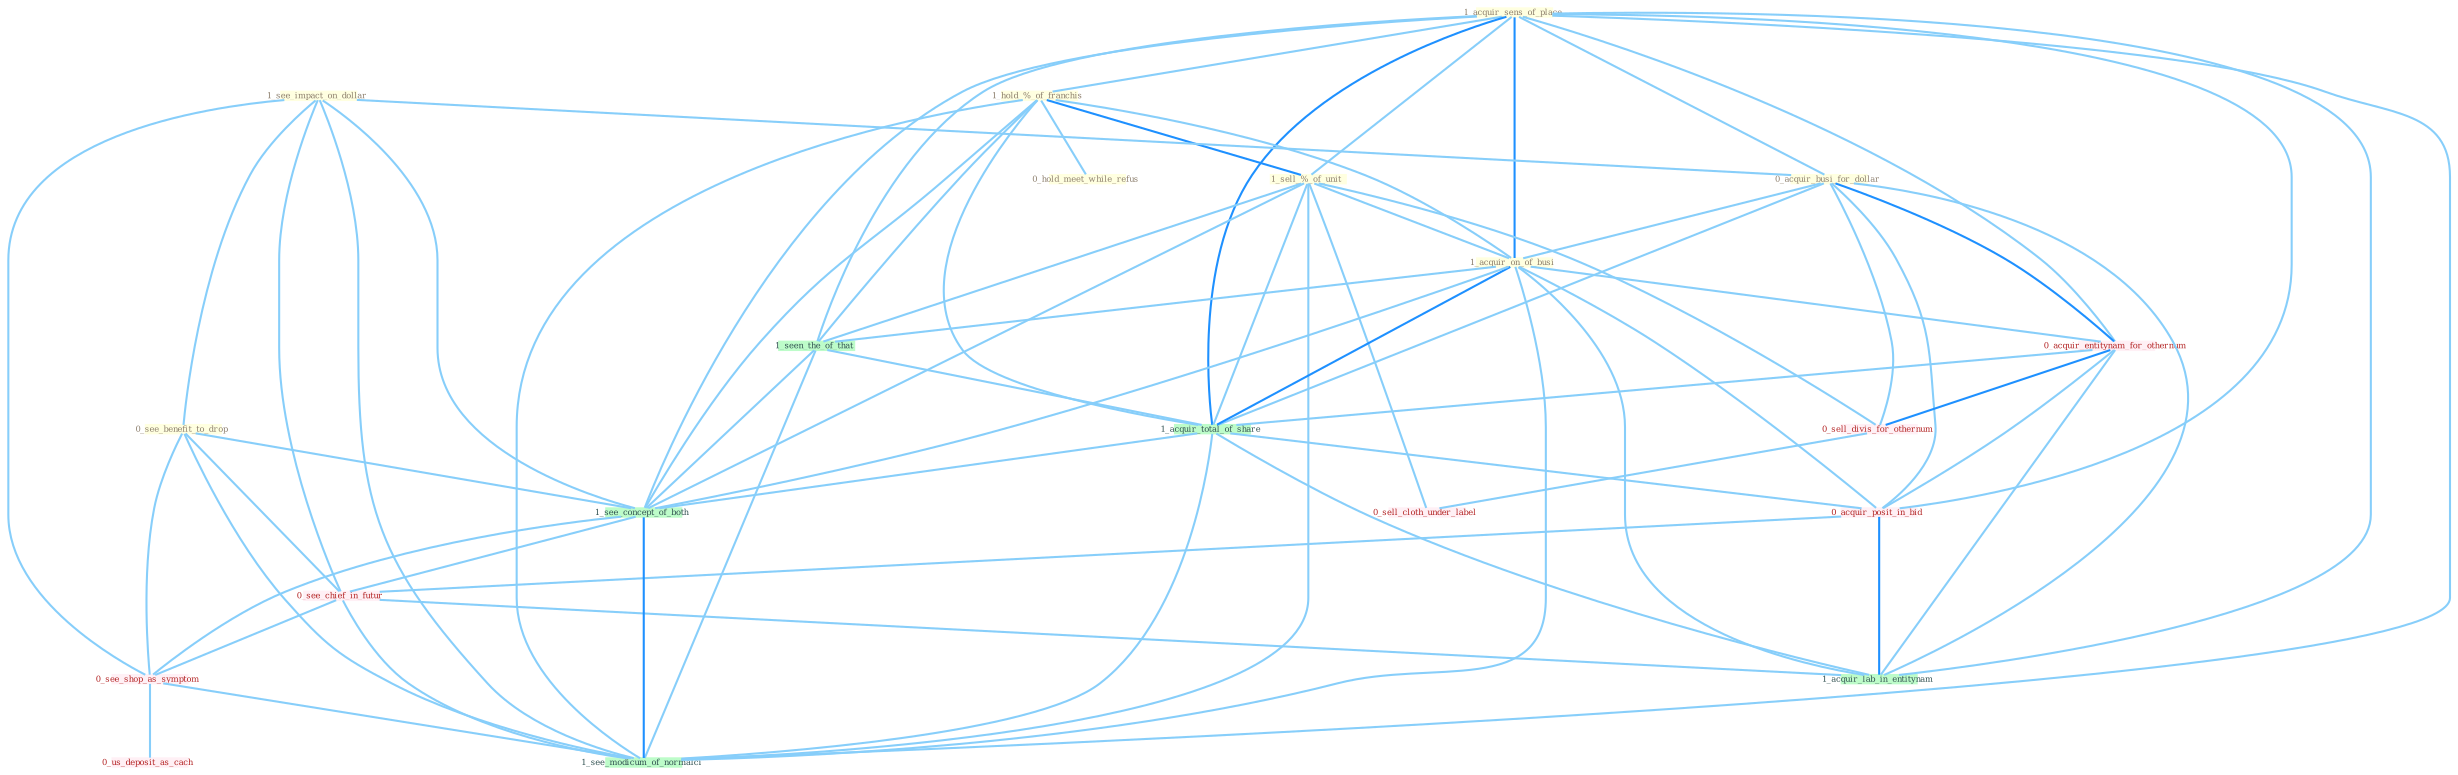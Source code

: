 Graph G{ 
    node
    [shape=polygon,style=filled,width=.5,height=.06,color="#BDFCC9",fixedsize=true,fontsize=4,
    fontcolor="#2f4f4f"];
    {node
    [color="#ffffe0", fontcolor="#8b7d6b"] "1_acquir_sens_of_place " "1_hold_%_of_franchis " "1_see_impact_on_dollar " "0_acquir_busi_for_dollar " "1_sell_%_of_unit " "1_acquir_on_of_busi " "0_see_benefit_to_drop " "0_hold_meet_while_refus "}
{node [color="#fff0f5", fontcolor="#b22222"] "0_acquir_entitynam_for_othernum " "0_sell_divis_for_othernum " "0_sell_cloth_under_label " "0_acquir_posit_in_bid " "0_see_chief_in_futur " "0_see_shop_as_symptom " "0_us_deposit_as_cach "}
edge [color="#B0E2FF"];

	"1_acquir_sens_of_place " -- "1_hold_%_of_franchis " [w="1", color="#87cefa" ];
	"1_acquir_sens_of_place " -- "0_acquir_busi_for_dollar " [w="1", color="#87cefa" ];
	"1_acquir_sens_of_place " -- "1_sell_%_of_unit " [w="1", color="#87cefa" ];
	"1_acquir_sens_of_place " -- "1_acquir_on_of_busi " [w="2", color="#1e90ff" , len=0.8];
	"1_acquir_sens_of_place " -- "0_acquir_entitynam_for_othernum " [w="1", color="#87cefa" ];
	"1_acquir_sens_of_place " -- "1_seen_the_of_that " [w="1", color="#87cefa" ];
	"1_acquir_sens_of_place " -- "1_acquir_total_of_share " [w="2", color="#1e90ff" , len=0.8];
	"1_acquir_sens_of_place " -- "0_acquir_posit_in_bid " [w="1", color="#87cefa" ];
	"1_acquir_sens_of_place " -- "1_see_concept_of_both " [w="1", color="#87cefa" ];
	"1_acquir_sens_of_place " -- "1_acquir_lab_in_entitynam " [w="1", color="#87cefa" ];
	"1_acquir_sens_of_place " -- "1_see_modicum_of_normalci " [w="1", color="#87cefa" ];
	"1_hold_%_of_franchis " -- "1_sell_%_of_unit " [w="2", color="#1e90ff" , len=0.8];
	"1_hold_%_of_franchis " -- "1_acquir_on_of_busi " [w="1", color="#87cefa" ];
	"1_hold_%_of_franchis " -- "0_hold_meet_while_refus " [w="1", color="#87cefa" ];
	"1_hold_%_of_franchis " -- "1_seen_the_of_that " [w="1", color="#87cefa" ];
	"1_hold_%_of_franchis " -- "1_acquir_total_of_share " [w="1", color="#87cefa" ];
	"1_hold_%_of_franchis " -- "1_see_concept_of_both " [w="1", color="#87cefa" ];
	"1_hold_%_of_franchis " -- "1_see_modicum_of_normalci " [w="1", color="#87cefa" ];
	"1_see_impact_on_dollar " -- "0_acquir_busi_for_dollar " [w="1", color="#87cefa" ];
	"1_see_impact_on_dollar " -- "0_see_benefit_to_drop " [w="1", color="#87cefa" ];
	"1_see_impact_on_dollar " -- "1_see_concept_of_both " [w="1", color="#87cefa" ];
	"1_see_impact_on_dollar " -- "0_see_chief_in_futur " [w="1", color="#87cefa" ];
	"1_see_impact_on_dollar " -- "0_see_shop_as_symptom " [w="1", color="#87cefa" ];
	"1_see_impact_on_dollar " -- "1_see_modicum_of_normalci " [w="1", color="#87cefa" ];
	"0_acquir_busi_for_dollar " -- "1_acquir_on_of_busi " [w="1", color="#87cefa" ];
	"0_acquir_busi_for_dollar " -- "0_acquir_entitynam_for_othernum " [w="2", color="#1e90ff" , len=0.8];
	"0_acquir_busi_for_dollar " -- "0_sell_divis_for_othernum " [w="1", color="#87cefa" ];
	"0_acquir_busi_for_dollar " -- "1_acquir_total_of_share " [w="1", color="#87cefa" ];
	"0_acquir_busi_for_dollar " -- "0_acquir_posit_in_bid " [w="1", color="#87cefa" ];
	"0_acquir_busi_for_dollar " -- "1_acquir_lab_in_entitynam " [w="1", color="#87cefa" ];
	"1_sell_%_of_unit " -- "1_acquir_on_of_busi " [w="1", color="#87cefa" ];
	"1_sell_%_of_unit " -- "1_seen_the_of_that " [w="1", color="#87cefa" ];
	"1_sell_%_of_unit " -- "0_sell_divis_for_othernum " [w="1", color="#87cefa" ];
	"1_sell_%_of_unit " -- "1_acquir_total_of_share " [w="1", color="#87cefa" ];
	"1_sell_%_of_unit " -- "0_sell_cloth_under_label " [w="1", color="#87cefa" ];
	"1_sell_%_of_unit " -- "1_see_concept_of_both " [w="1", color="#87cefa" ];
	"1_sell_%_of_unit " -- "1_see_modicum_of_normalci " [w="1", color="#87cefa" ];
	"1_acquir_on_of_busi " -- "0_acquir_entitynam_for_othernum " [w="1", color="#87cefa" ];
	"1_acquir_on_of_busi " -- "1_seen_the_of_that " [w="1", color="#87cefa" ];
	"1_acquir_on_of_busi " -- "1_acquir_total_of_share " [w="2", color="#1e90ff" , len=0.8];
	"1_acquir_on_of_busi " -- "0_acquir_posit_in_bid " [w="1", color="#87cefa" ];
	"1_acquir_on_of_busi " -- "1_see_concept_of_both " [w="1", color="#87cefa" ];
	"1_acquir_on_of_busi " -- "1_acquir_lab_in_entitynam " [w="1", color="#87cefa" ];
	"1_acquir_on_of_busi " -- "1_see_modicum_of_normalci " [w="1", color="#87cefa" ];
	"0_see_benefit_to_drop " -- "1_see_concept_of_both " [w="1", color="#87cefa" ];
	"0_see_benefit_to_drop " -- "0_see_chief_in_futur " [w="1", color="#87cefa" ];
	"0_see_benefit_to_drop " -- "0_see_shop_as_symptom " [w="1", color="#87cefa" ];
	"0_see_benefit_to_drop " -- "1_see_modicum_of_normalci " [w="1", color="#87cefa" ];
	"0_acquir_entitynam_for_othernum " -- "0_sell_divis_for_othernum " [w="2", color="#1e90ff" , len=0.8];
	"0_acquir_entitynam_for_othernum " -- "1_acquir_total_of_share " [w="1", color="#87cefa" ];
	"0_acquir_entitynam_for_othernum " -- "0_acquir_posit_in_bid " [w="1", color="#87cefa" ];
	"0_acquir_entitynam_for_othernum " -- "1_acquir_lab_in_entitynam " [w="1", color="#87cefa" ];
	"1_seen_the_of_that " -- "1_acquir_total_of_share " [w="1", color="#87cefa" ];
	"1_seen_the_of_that " -- "1_see_concept_of_both " [w="1", color="#87cefa" ];
	"1_seen_the_of_that " -- "1_see_modicum_of_normalci " [w="1", color="#87cefa" ];
	"0_sell_divis_for_othernum " -- "0_sell_cloth_under_label " [w="1", color="#87cefa" ];
	"1_acquir_total_of_share " -- "0_acquir_posit_in_bid " [w="1", color="#87cefa" ];
	"1_acquir_total_of_share " -- "1_see_concept_of_both " [w="1", color="#87cefa" ];
	"1_acquir_total_of_share " -- "1_acquir_lab_in_entitynam " [w="1", color="#87cefa" ];
	"1_acquir_total_of_share " -- "1_see_modicum_of_normalci " [w="1", color="#87cefa" ];
	"0_acquir_posit_in_bid " -- "0_see_chief_in_futur " [w="1", color="#87cefa" ];
	"0_acquir_posit_in_bid " -- "1_acquir_lab_in_entitynam " [w="2", color="#1e90ff" , len=0.8];
	"1_see_concept_of_both " -- "0_see_chief_in_futur " [w="1", color="#87cefa" ];
	"1_see_concept_of_both " -- "0_see_shop_as_symptom " [w="1", color="#87cefa" ];
	"1_see_concept_of_both " -- "1_see_modicum_of_normalci " [w="2", color="#1e90ff" , len=0.8];
	"0_see_chief_in_futur " -- "0_see_shop_as_symptom " [w="1", color="#87cefa" ];
	"0_see_chief_in_futur " -- "1_acquir_lab_in_entitynam " [w="1", color="#87cefa" ];
	"0_see_chief_in_futur " -- "1_see_modicum_of_normalci " [w="1", color="#87cefa" ];
	"0_see_shop_as_symptom " -- "0_us_deposit_as_cach " [w="1", color="#87cefa" ];
	"0_see_shop_as_symptom " -- "1_see_modicum_of_normalci " [w="1", color="#87cefa" ];
}